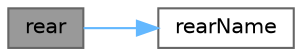 digraph "rear"
{
 // LATEX_PDF_SIZE
  bgcolor="transparent";
  edge [fontname=Helvetica,fontsize=10,labelfontname=Helvetica,labelfontsize=10];
  node [fontname=Helvetica,fontsize=10,shape=box,height=0.2,width=0.4];
  rankdir="LR";
  Node1 [id="Node000001",label="rear",height=0.2,width=0.4,color="gray40", fillcolor="grey60", style="filled", fontcolor="black",tooltip=" "];
  Node1 -> Node2 [id="edge1_Node000001_Node000002",color="steelblue1",style="solid",tooltip=" "];
  Node2 [id="Node000002",label="rearName",height=0.2,width=0.4,color="grey40", fillcolor="white", style="filled",URL="$structFoam_1_1functionObjects_1_1forceCoeffs_1_1coeffDesc.html#a3f94f01e35bc50d6b43efa3724e9baf2",tooltip=" "];
}
